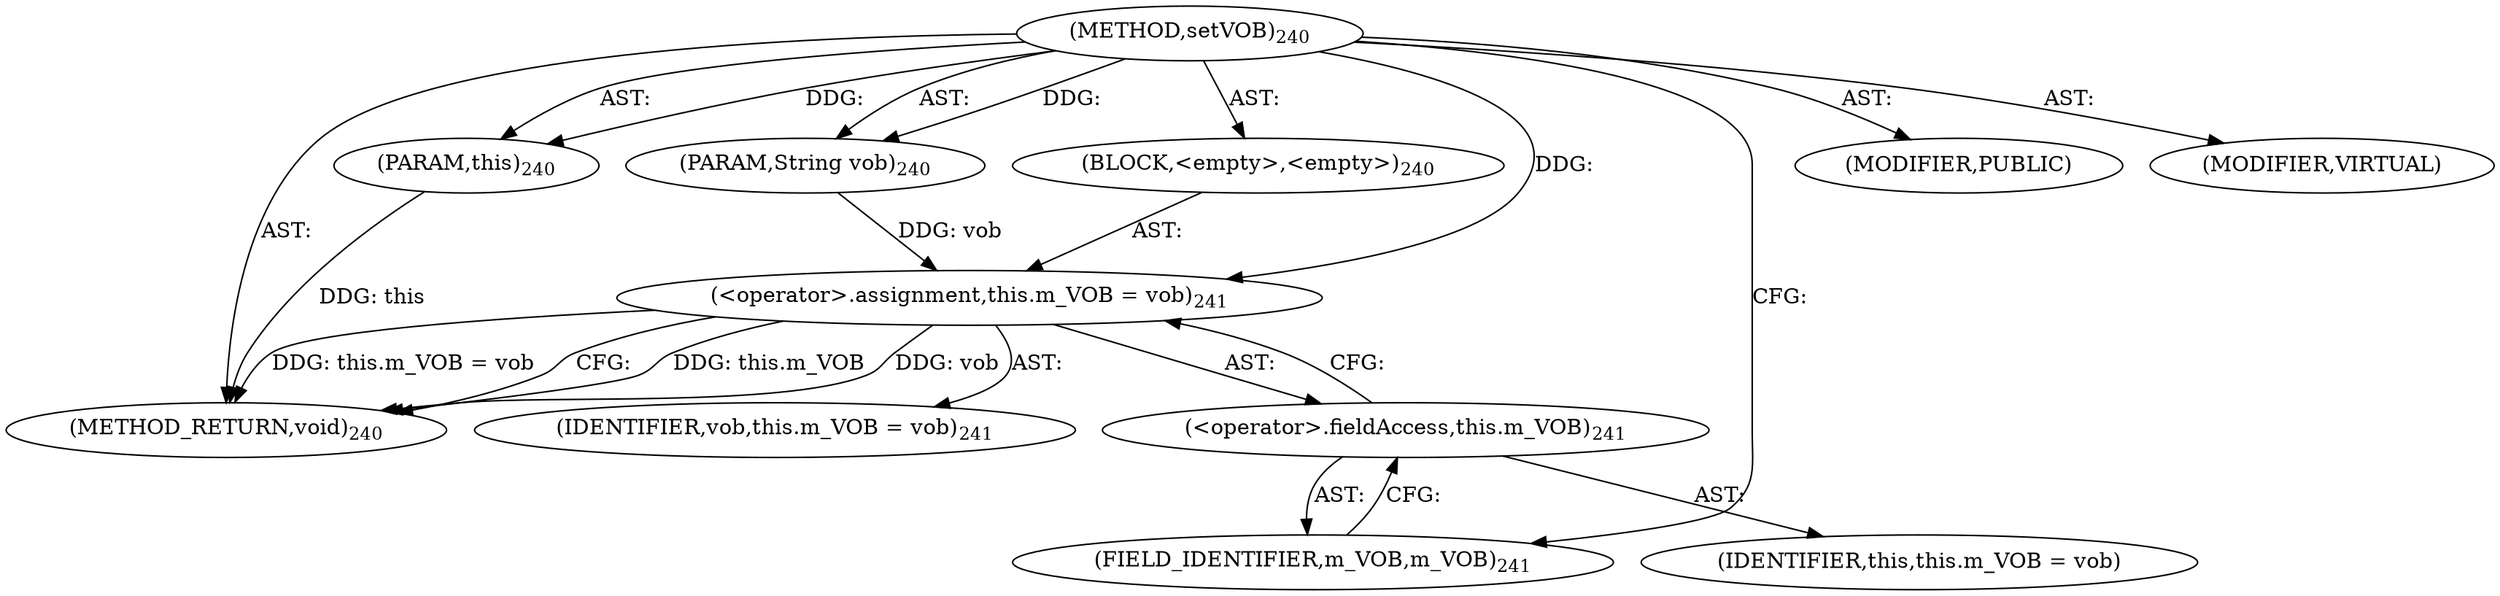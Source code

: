 digraph "setVOB" {  
"111669149700" [label = <(METHOD,setVOB)<SUB>240</SUB>> ]
"115964117001" [label = <(PARAM,this)<SUB>240</SUB>> ]
"115964117002" [label = <(PARAM,String vob)<SUB>240</SUB>> ]
"25769803794" [label = <(BLOCK,&lt;empty&gt;,&lt;empty&gt;)<SUB>240</SUB>> ]
"30064771134" [label = <(&lt;operator&gt;.assignment,this.m_VOB = vob)<SUB>241</SUB>> ]
"30064771135" [label = <(&lt;operator&gt;.fieldAccess,this.m_VOB)<SUB>241</SUB>> ]
"68719476792" [label = <(IDENTIFIER,this,this.m_VOB = vob)> ]
"55834574856" [label = <(FIELD_IDENTIFIER,m_VOB,m_VOB)<SUB>241</SUB>> ]
"68719476793" [label = <(IDENTIFIER,vob,this.m_VOB = vob)<SUB>241</SUB>> ]
"133143986193" [label = <(MODIFIER,PUBLIC)> ]
"133143986194" [label = <(MODIFIER,VIRTUAL)> ]
"128849018884" [label = <(METHOD_RETURN,void)<SUB>240</SUB>> ]
  "111669149700" -> "115964117001"  [ label = "AST: "] 
  "111669149700" -> "115964117002"  [ label = "AST: "] 
  "111669149700" -> "25769803794"  [ label = "AST: "] 
  "111669149700" -> "133143986193"  [ label = "AST: "] 
  "111669149700" -> "133143986194"  [ label = "AST: "] 
  "111669149700" -> "128849018884"  [ label = "AST: "] 
  "25769803794" -> "30064771134"  [ label = "AST: "] 
  "30064771134" -> "30064771135"  [ label = "AST: "] 
  "30064771134" -> "68719476793"  [ label = "AST: "] 
  "30064771135" -> "68719476792"  [ label = "AST: "] 
  "30064771135" -> "55834574856"  [ label = "AST: "] 
  "30064771134" -> "128849018884"  [ label = "CFG: "] 
  "30064771135" -> "30064771134"  [ label = "CFG: "] 
  "55834574856" -> "30064771135"  [ label = "CFG: "] 
  "111669149700" -> "55834574856"  [ label = "CFG: "] 
  "115964117001" -> "128849018884"  [ label = "DDG: this"] 
  "30064771134" -> "128849018884"  [ label = "DDG: this.m_VOB"] 
  "30064771134" -> "128849018884"  [ label = "DDG: vob"] 
  "30064771134" -> "128849018884"  [ label = "DDG: this.m_VOB = vob"] 
  "111669149700" -> "115964117001"  [ label = "DDG: "] 
  "111669149700" -> "115964117002"  [ label = "DDG: "] 
  "115964117002" -> "30064771134"  [ label = "DDG: vob"] 
  "111669149700" -> "30064771134"  [ label = "DDG: "] 
}
